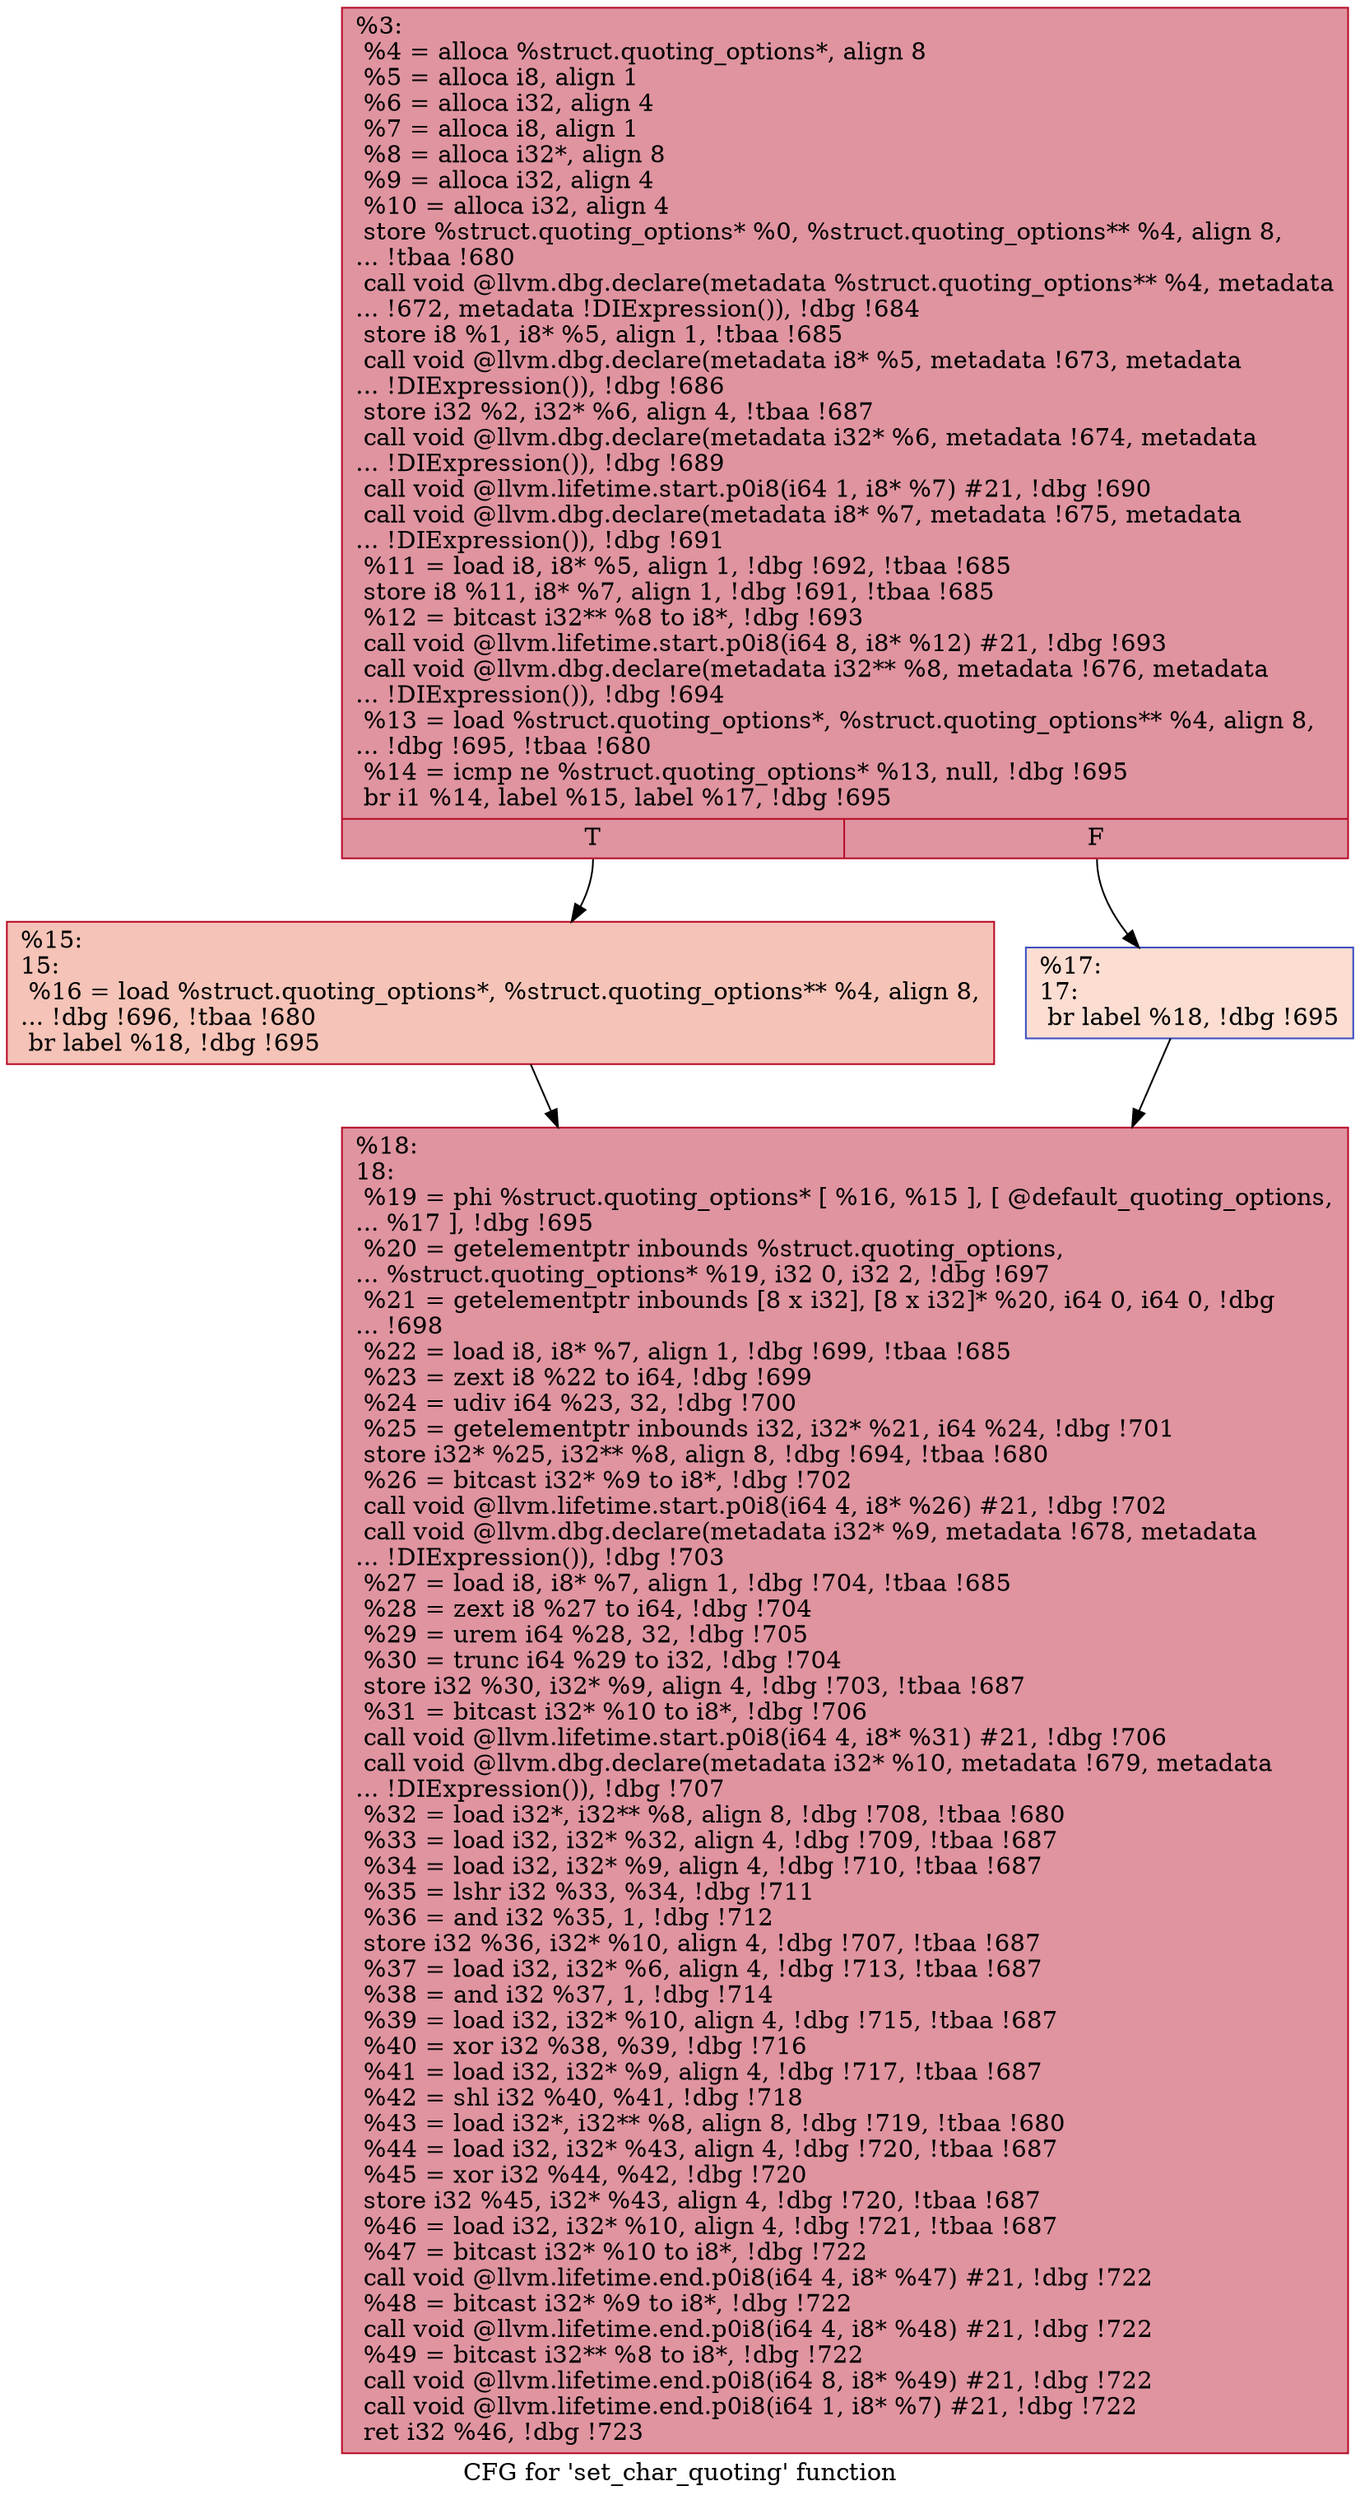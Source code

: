 digraph "CFG for 'set_char_quoting' function" {
	label="CFG for 'set_char_quoting' function";

	Node0xa8ee70 [shape=record,color="#b70d28ff", style=filled, fillcolor="#b70d2870",label="{%3:\l  %4 = alloca %struct.quoting_options*, align 8\l  %5 = alloca i8, align 1\l  %6 = alloca i32, align 4\l  %7 = alloca i8, align 1\l  %8 = alloca i32*, align 8\l  %9 = alloca i32, align 4\l  %10 = alloca i32, align 4\l  store %struct.quoting_options* %0, %struct.quoting_options** %4, align 8,\l... !tbaa !680\l  call void @llvm.dbg.declare(metadata %struct.quoting_options** %4, metadata\l... !672, metadata !DIExpression()), !dbg !684\l  store i8 %1, i8* %5, align 1, !tbaa !685\l  call void @llvm.dbg.declare(metadata i8* %5, metadata !673, metadata\l... !DIExpression()), !dbg !686\l  store i32 %2, i32* %6, align 4, !tbaa !687\l  call void @llvm.dbg.declare(metadata i32* %6, metadata !674, metadata\l... !DIExpression()), !dbg !689\l  call void @llvm.lifetime.start.p0i8(i64 1, i8* %7) #21, !dbg !690\l  call void @llvm.dbg.declare(metadata i8* %7, metadata !675, metadata\l... !DIExpression()), !dbg !691\l  %11 = load i8, i8* %5, align 1, !dbg !692, !tbaa !685\l  store i8 %11, i8* %7, align 1, !dbg !691, !tbaa !685\l  %12 = bitcast i32** %8 to i8*, !dbg !693\l  call void @llvm.lifetime.start.p0i8(i64 8, i8* %12) #21, !dbg !693\l  call void @llvm.dbg.declare(metadata i32** %8, metadata !676, metadata\l... !DIExpression()), !dbg !694\l  %13 = load %struct.quoting_options*, %struct.quoting_options** %4, align 8,\l... !dbg !695, !tbaa !680\l  %14 = icmp ne %struct.quoting_options* %13, null, !dbg !695\l  br i1 %14, label %15, label %17, !dbg !695\l|{<s0>T|<s1>F}}"];
	Node0xa8ee70:s0 -> Node0xa8eec0;
	Node0xa8ee70:s1 -> Node0xa8ef10;
	Node0xa8eec0 [shape=record,color="#b70d28ff", style=filled, fillcolor="#e8765c70",label="{%15:\l15:                                               \l  %16 = load %struct.quoting_options*, %struct.quoting_options** %4, align 8,\l... !dbg !696, !tbaa !680\l  br label %18, !dbg !695\l}"];
	Node0xa8eec0 -> Node0xa8ef60;
	Node0xa8ef10 [shape=record,color="#3d50c3ff", style=filled, fillcolor="#f7b39670",label="{%17:\l17:                                               \l  br label %18, !dbg !695\l}"];
	Node0xa8ef10 -> Node0xa8ef60;
	Node0xa8ef60 [shape=record,color="#b70d28ff", style=filled, fillcolor="#b70d2870",label="{%18:\l18:                                               \l  %19 = phi %struct.quoting_options* [ %16, %15 ], [ @default_quoting_options,\l... %17 ], !dbg !695\l  %20 = getelementptr inbounds %struct.quoting_options,\l... %struct.quoting_options* %19, i32 0, i32 2, !dbg !697\l  %21 = getelementptr inbounds [8 x i32], [8 x i32]* %20, i64 0, i64 0, !dbg\l... !698\l  %22 = load i8, i8* %7, align 1, !dbg !699, !tbaa !685\l  %23 = zext i8 %22 to i64, !dbg !699\l  %24 = udiv i64 %23, 32, !dbg !700\l  %25 = getelementptr inbounds i32, i32* %21, i64 %24, !dbg !701\l  store i32* %25, i32** %8, align 8, !dbg !694, !tbaa !680\l  %26 = bitcast i32* %9 to i8*, !dbg !702\l  call void @llvm.lifetime.start.p0i8(i64 4, i8* %26) #21, !dbg !702\l  call void @llvm.dbg.declare(metadata i32* %9, metadata !678, metadata\l... !DIExpression()), !dbg !703\l  %27 = load i8, i8* %7, align 1, !dbg !704, !tbaa !685\l  %28 = zext i8 %27 to i64, !dbg !704\l  %29 = urem i64 %28, 32, !dbg !705\l  %30 = trunc i64 %29 to i32, !dbg !704\l  store i32 %30, i32* %9, align 4, !dbg !703, !tbaa !687\l  %31 = bitcast i32* %10 to i8*, !dbg !706\l  call void @llvm.lifetime.start.p0i8(i64 4, i8* %31) #21, !dbg !706\l  call void @llvm.dbg.declare(metadata i32* %10, metadata !679, metadata\l... !DIExpression()), !dbg !707\l  %32 = load i32*, i32** %8, align 8, !dbg !708, !tbaa !680\l  %33 = load i32, i32* %32, align 4, !dbg !709, !tbaa !687\l  %34 = load i32, i32* %9, align 4, !dbg !710, !tbaa !687\l  %35 = lshr i32 %33, %34, !dbg !711\l  %36 = and i32 %35, 1, !dbg !712\l  store i32 %36, i32* %10, align 4, !dbg !707, !tbaa !687\l  %37 = load i32, i32* %6, align 4, !dbg !713, !tbaa !687\l  %38 = and i32 %37, 1, !dbg !714\l  %39 = load i32, i32* %10, align 4, !dbg !715, !tbaa !687\l  %40 = xor i32 %38, %39, !dbg !716\l  %41 = load i32, i32* %9, align 4, !dbg !717, !tbaa !687\l  %42 = shl i32 %40, %41, !dbg !718\l  %43 = load i32*, i32** %8, align 8, !dbg !719, !tbaa !680\l  %44 = load i32, i32* %43, align 4, !dbg !720, !tbaa !687\l  %45 = xor i32 %44, %42, !dbg !720\l  store i32 %45, i32* %43, align 4, !dbg !720, !tbaa !687\l  %46 = load i32, i32* %10, align 4, !dbg !721, !tbaa !687\l  %47 = bitcast i32* %10 to i8*, !dbg !722\l  call void @llvm.lifetime.end.p0i8(i64 4, i8* %47) #21, !dbg !722\l  %48 = bitcast i32* %9 to i8*, !dbg !722\l  call void @llvm.lifetime.end.p0i8(i64 4, i8* %48) #21, !dbg !722\l  %49 = bitcast i32** %8 to i8*, !dbg !722\l  call void @llvm.lifetime.end.p0i8(i64 8, i8* %49) #21, !dbg !722\l  call void @llvm.lifetime.end.p0i8(i64 1, i8* %7) #21, !dbg !722\l  ret i32 %46, !dbg !723\l}"];
}
